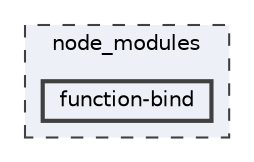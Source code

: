 digraph "node_modules/function-bind"
{
 // LATEX_PDF_SIZE
  bgcolor="transparent";
  edge [fontname=Helvetica,fontsize=10,labelfontname=Helvetica,labelfontsize=10];
  node [fontname=Helvetica,fontsize=10,shape=box,height=0.2,width=0.4];
  compound=true
  subgraph clusterdir_acd06b18086a0dd2ae699b1e0b775be8 {
    graph [ bgcolor="#edf0f7", pencolor="grey25", label="node_modules", fontname=Helvetica,fontsize=10 style="filled,dashed", URL="dir_acd06b18086a0dd2ae699b1e0b775be8.html",tooltip=""]
  dir_fa5892d375b14b4a442d4aa27b2ffe35 [label="function-bind", fillcolor="#edf0f7", color="grey25", style="filled,bold", URL="dir_fa5892d375b14b4a442d4aa27b2ffe35.html",tooltip=""];
  }
}
